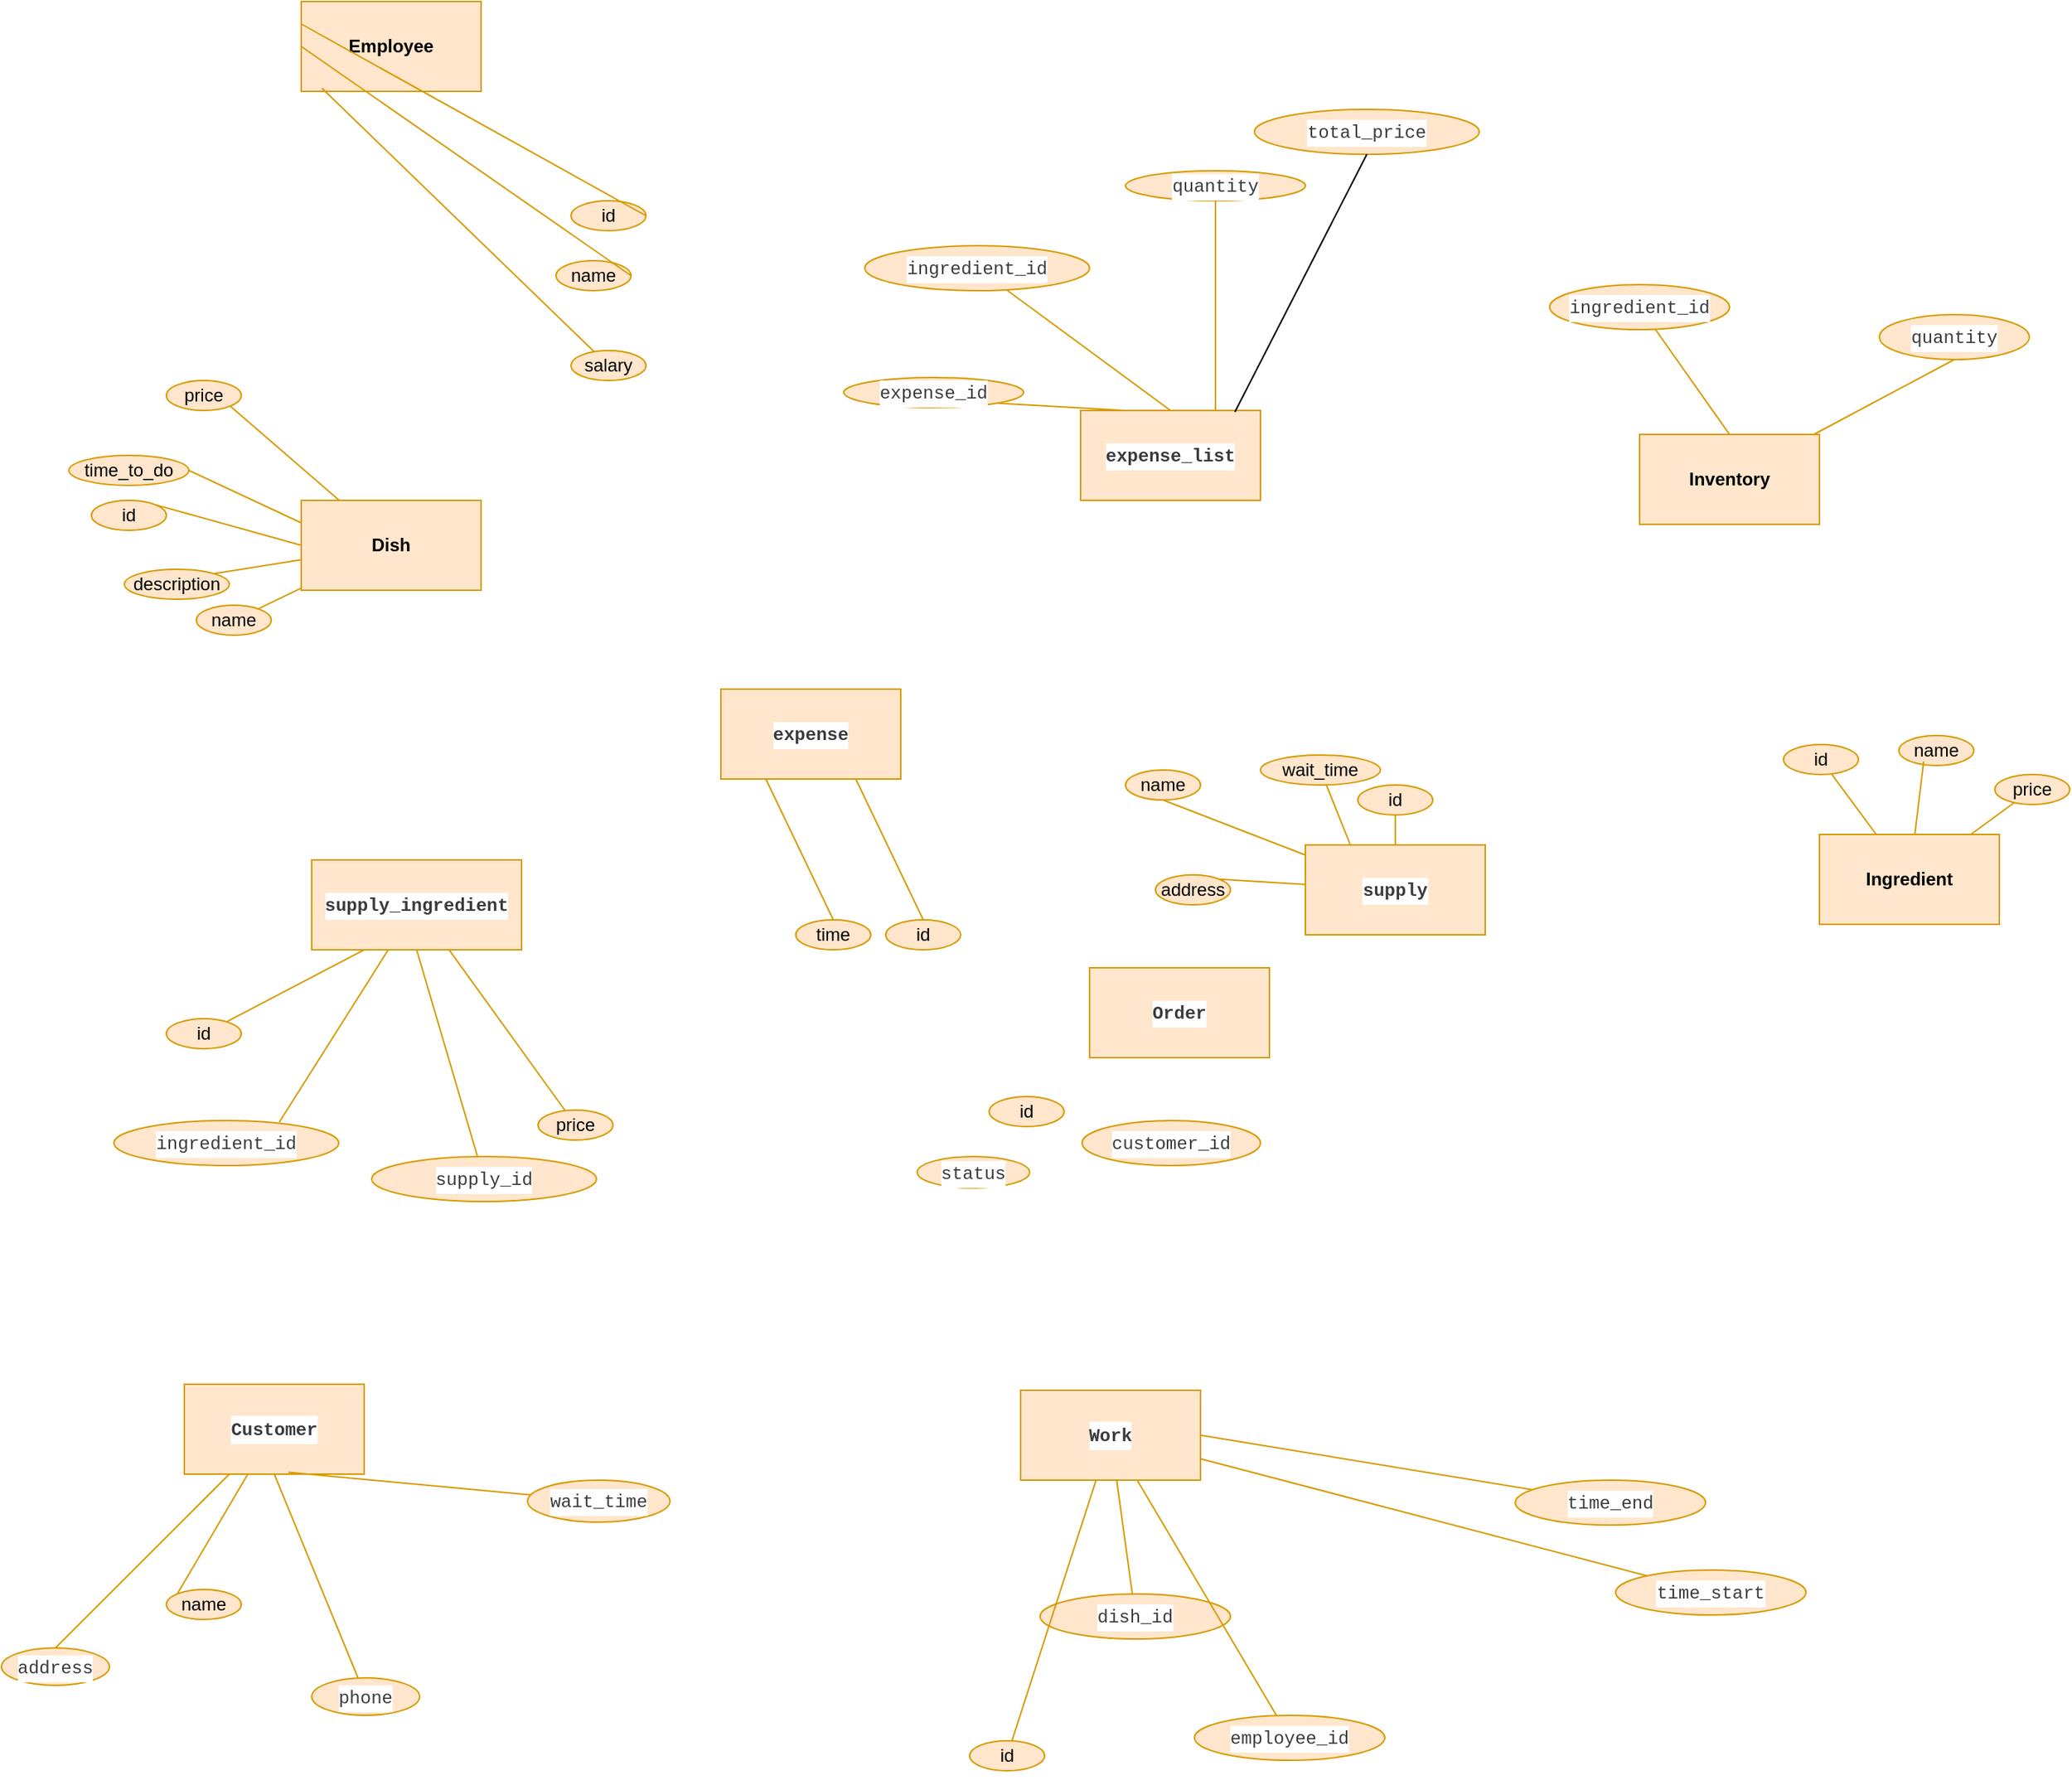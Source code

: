 <mxfile version="21.6.8" type="device">
  <diagram id="R2lEEEUBdFMjLlhIrx00" name="Page-1">
    <mxGraphModel dx="1363" dy="2063" grid="0" gridSize="10" guides="1" tooltips="1" connect="1" arrows="1" fold="1" page="1" pageScale="1" pageWidth="850" pageHeight="1100" math="0" shadow="0" extFonts="Permanent Marker^https://fonts.googleapis.com/css?family=Permanent+Marker">
      <root>
        <mxCell id="0" />
        <mxCell id="1" parent="0" />
        <mxCell id="n-qz_1Uwv-SLQy8fwbKy-13" value="&lt;b&gt;Ingredient&lt;/b&gt;" style="rounded=0;whiteSpace=wrap;html=1;fillColor=#ffe6cc;strokeColor=#d79b00;" parent="1" vertex="1">
          <mxGeometry x="1371" y="284" width="120" height="60" as="geometry" />
        </mxCell>
        <mxCell id="n-qz_1Uwv-SLQy8fwbKy-14" value="id" style="ellipse;whiteSpace=wrap;html=1;fillColor=#ffe6cc;strokeColor=#d79b00;" parent="1" vertex="1">
          <mxGeometry x="748" y="341" width="50" height="20" as="geometry" />
        </mxCell>
        <mxCell id="n-qz_1Uwv-SLQy8fwbKy-18" value="time" style="ellipse;whiteSpace=wrap;html=1;fillColor=#ffe6cc;strokeColor=#d79b00;" parent="1" vertex="1">
          <mxGeometry x="688" y="341" width="50" height="20" as="geometry" />
        </mxCell>
        <mxCell id="MQQ5RnTl3gj_54zcDAu4-7" value="&lt;div style=&quot;color: rgb(59, 59, 59); background-color: rgb(255, 255, 255); font-family: Menlo, Monaco, &amp;quot;Courier New&amp;quot;, monospace; line-height: 18px;&quot;&gt;&lt;div style=&quot;line-height: 18px;&quot;&gt;&lt;b&gt;expense&lt;/b&gt;&lt;/div&gt;&lt;/div&gt;" style="rounded=0;whiteSpace=wrap;html=1;fillColor=#ffe6cc;strokeColor=#d79b00;" vertex="1" parent="1">
          <mxGeometry x="638" y="187" width="120" height="60" as="geometry" />
        </mxCell>
        <mxCell id="MQQ5RnTl3gj_54zcDAu4-8" value="&lt;div style=&quot;color: rgb(59, 59, 59); background-color: rgb(255, 255, 255); font-family: Menlo, Monaco, &amp;quot;Courier New&amp;quot;, monospace; line-height: 18px;&quot;&gt;&lt;div style=&quot;line-height: 18px;&quot;&gt;&lt;div style=&quot;line-height: 18px;&quot;&gt;&lt;b&gt;expense_list&lt;/b&gt;&lt;/div&gt;&lt;/div&gt;&lt;/div&gt;" style="rounded=0;whiteSpace=wrap;html=1;fillColor=#ffe6cc;strokeColor=#d79b00;" vertex="1" parent="1">
          <mxGeometry x="878" y="1" width="120" height="60" as="geometry" />
        </mxCell>
        <mxCell id="MQQ5RnTl3gj_54zcDAu4-9" value="&lt;div style=&quot;color: rgb(59, 59, 59); background-color: rgb(255, 255, 255); font-family: Menlo, Monaco, &amp;quot;Courier New&amp;quot;, monospace; line-height: 18px;&quot;&gt;expense_id&lt;/div&gt;" style="ellipse;whiteSpace=wrap;html=1;fillColor=#ffe6cc;strokeColor=#d79b00;" vertex="1" parent="1">
          <mxGeometry x="720" y="-21" width="120" height="20" as="geometry" />
        </mxCell>
        <mxCell id="MQQ5RnTl3gj_54zcDAu4-10" value="&lt;div style=&quot;color: rgb(59, 59, 59); background-color: rgb(255, 255, 255); font-family: Menlo, Monaco, &amp;quot;Courier New&amp;quot;, monospace; line-height: 18px;&quot;&gt;&lt;div style=&quot;line-height: 18px;&quot;&gt;ingredient_id&lt;/div&gt;&lt;/div&gt;" style="ellipse;whiteSpace=wrap;html=1;fillColor=#ffe6cc;strokeColor=#d79b00;" vertex="1" parent="1">
          <mxGeometry x="734" y="-109" width="150" height="30" as="geometry" />
        </mxCell>
        <mxCell id="MQQ5RnTl3gj_54zcDAu4-11" value="&lt;div style=&quot;color: rgb(59, 59, 59); background-color: rgb(255, 255, 255); font-family: Menlo, Monaco, &amp;quot;Courier New&amp;quot;, monospace; line-height: 18px;&quot;&gt;&lt;div style=&quot;line-height: 18px;&quot;&gt;&lt;div style=&quot;line-height: 18px;&quot;&gt;&lt;div style=&quot;line-height: 18px;&quot;&gt;total_price&lt;/div&gt;&lt;/div&gt;&lt;/div&gt;&lt;/div&gt;" style="ellipse;whiteSpace=wrap;html=1;fillColor=#ffe6cc;strokeColor=#d79b00;" vertex="1" parent="1">
          <mxGeometry x="994" y="-200" width="150" height="30" as="geometry" />
        </mxCell>
        <mxCell id="MQQ5RnTl3gj_54zcDAu4-13" value="&lt;div style=&quot;color: rgb(59, 59, 59); background-color: rgb(255, 255, 255); font-family: Menlo, Monaco, &amp;quot;Courier New&amp;quot;, monospace; line-height: 18px;&quot;&gt;&lt;div style=&quot;line-height: 18px;&quot;&gt;quantity&lt;/div&gt;&lt;/div&gt;" style="ellipse;whiteSpace=wrap;html=1;fillColor=#ffe6cc;strokeColor=#d79b00;" vertex="1" parent="1">
          <mxGeometry x="908" y="-159" width="120" height="20" as="geometry" />
        </mxCell>
        <mxCell id="MQQ5RnTl3gj_54zcDAu4-14" value="&lt;div style=&quot;color: rgb(59, 59, 59); background-color: rgb(255, 255, 255); font-family: Menlo, Monaco, &amp;quot;Courier New&amp;quot;, monospace; line-height: 18px;&quot;&gt;&lt;div style=&quot;line-height: 18px;&quot;&gt;&lt;div style=&quot;line-height: 18px;&quot;&gt;&lt;b&gt;supply&lt;/b&gt;&lt;/div&gt;&lt;/div&gt;&lt;/div&gt;" style="rounded=0;whiteSpace=wrap;html=1;fillColor=#ffe6cc;strokeColor=#d79b00;" vertex="1" parent="1">
          <mxGeometry x="1028" y="291" width="120" height="60" as="geometry" />
        </mxCell>
        <mxCell id="MQQ5RnTl3gj_54zcDAu4-15" value="id" style="ellipse;whiteSpace=wrap;html=1;fillColor=#ffe6cc;strokeColor=#d79b00;" vertex="1" parent="1">
          <mxGeometry x="1063" y="251" width="50" height="20" as="geometry" />
        </mxCell>
        <mxCell id="MQQ5RnTl3gj_54zcDAu4-16" value="name" style="ellipse;whiteSpace=wrap;html=1;fillColor=#ffe6cc;strokeColor=#d79b00;" vertex="1" parent="1">
          <mxGeometry x="908" y="241" width="50" height="20" as="geometry" />
        </mxCell>
        <mxCell id="MQQ5RnTl3gj_54zcDAu4-17" value="address" style="ellipse;whiteSpace=wrap;html=1;fillColor=#ffe6cc;strokeColor=#d79b00;" vertex="1" parent="1">
          <mxGeometry x="928" y="311" width="50" height="20" as="geometry" />
        </mxCell>
        <mxCell id="MQQ5RnTl3gj_54zcDAu4-18" value="wait_time" style="ellipse;whiteSpace=wrap;html=1;fillColor=#ffe6cc;strokeColor=#d79b00;" vertex="1" parent="1">
          <mxGeometry x="998" y="231" width="80" height="20" as="geometry" />
        </mxCell>
        <mxCell id="MQQ5RnTl3gj_54zcDAu4-19" value="&lt;div style=&quot;color: rgb(59, 59, 59); background-color: rgb(255, 255, 255); font-family: Menlo, Monaco, &amp;quot;Courier New&amp;quot;, monospace; line-height: 18px;&quot;&gt;&lt;div style=&quot;line-height: 18px;&quot;&gt;&lt;div style=&quot;line-height: 18px;&quot;&gt;&lt;b&gt;supply_ingredient&lt;/b&gt;&lt;/div&gt;&lt;/div&gt;&lt;/div&gt;" style="rounded=0;whiteSpace=wrap;html=1;fillColor=#ffe6cc;strokeColor=#d79b00;" vertex="1" parent="1">
          <mxGeometry x="365" y="301" width="140" height="60" as="geometry" />
        </mxCell>
        <mxCell id="MQQ5RnTl3gj_54zcDAu4-20" value="&lt;div style=&quot;color: rgb(59, 59, 59); background-color: rgb(255, 255, 255); font-family: Menlo, Monaco, &amp;quot;Courier New&amp;quot;, monospace; line-height: 18px;&quot;&gt;&lt;div style=&quot;line-height: 18px;&quot;&gt;&lt;div style=&quot;line-height: 18px;&quot;&gt;&lt;div style=&quot;line-height: 18px;&quot;&gt;supply_id&lt;/div&gt;&lt;/div&gt;&lt;/div&gt;&lt;/div&gt;" style="ellipse;whiteSpace=wrap;html=1;fillColor=#ffe6cc;strokeColor=#d79b00;" vertex="1" parent="1">
          <mxGeometry x="405" y="499" width="150" height="30" as="geometry" />
        </mxCell>
        <mxCell id="MQQ5RnTl3gj_54zcDAu4-22" value="&lt;div style=&quot;color: rgb(59, 59, 59); background-color: rgb(255, 255, 255); font-family: Menlo, Monaco, &amp;quot;Courier New&amp;quot;, monospace; line-height: 18px;&quot;&gt;&lt;div style=&quot;line-height: 18px;&quot;&gt;&lt;div style=&quot;line-height: 18px;&quot;&gt;&lt;div style=&quot;line-height: 18px;&quot;&gt;ingredient_id&lt;/div&gt;&lt;/div&gt;&lt;/div&gt;&lt;/div&gt;" style="ellipse;whiteSpace=wrap;html=1;fillColor=#ffe6cc;strokeColor=#d79b00;" vertex="1" parent="1">
          <mxGeometry x="233" y="475" width="150" height="30" as="geometry" />
        </mxCell>
        <mxCell id="MQQ5RnTl3gj_54zcDAu4-23" value="id" style="ellipse;whiteSpace=wrap;html=1;fillColor=#ffe6cc;strokeColor=#d79b00;" vertex="1" parent="1">
          <mxGeometry x="268" y="407" width="50" height="20" as="geometry" />
        </mxCell>
        <mxCell id="MQQ5RnTl3gj_54zcDAu4-32" value="price" style="ellipse;whiteSpace=wrap;html=1;fillColor=#ffe6cc;strokeColor=#d79b00;" vertex="1" parent="1">
          <mxGeometry x="516" y="468" width="50" height="20" as="geometry" />
        </mxCell>
        <mxCell id="n-qz_1Uwv-SLQy8fwbKy-8" value="&lt;b&gt;Employee&lt;/b&gt;" style="rounded=0;whiteSpace=wrap;html=1;fillColor=#ffe6cc;strokeColor=#d79b00;" parent="1" vertex="1">
          <mxGeometry x="358" y="-272" width="120" height="60" as="geometry" />
        </mxCell>
        <mxCell id="n-qz_1Uwv-SLQy8fwbKy-9" value="id" style="ellipse;whiteSpace=wrap;html=1;fillColor=#ffe6cc;strokeColor=#d79b00;" parent="1" vertex="1">
          <mxGeometry x="538" y="-139" width="50" height="20" as="geometry" />
        </mxCell>
        <mxCell id="n-qz_1Uwv-SLQy8fwbKy-10" value="name" style="ellipse;whiteSpace=wrap;html=1;fillColor=#ffe6cc;strokeColor=#d79b00;" parent="1" vertex="1">
          <mxGeometry x="528" y="-99" width="50" height="20" as="geometry" />
        </mxCell>
        <mxCell id="n-qz_1Uwv-SLQy8fwbKy-12" value="salary" style="ellipse;whiteSpace=wrap;html=1;fillColor=#ffe6cc;strokeColor=#d79b00;" parent="1" vertex="1">
          <mxGeometry x="538" y="-39" width="50" height="20" as="geometry" />
        </mxCell>
        <mxCell id="n-qz_1Uwv-SLQy8fwbKy-1" value="&lt;b&gt;Dish&lt;/b&gt;" style="rounded=0;whiteSpace=wrap;html=1;container=0;fillColor=#ffe6cc;strokeColor=#d79b00;" parent="1" vertex="1">
          <mxGeometry x="358" y="61" width="120" height="60" as="geometry" />
        </mxCell>
        <mxCell id="n-qz_1Uwv-SLQy8fwbKy-2" value="id" style="ellipse;whiteSpace=wrap;html=1;container=0;fillColor=#ffe6cc;strokeColor=#d79b00;" parent="1" vertex="1">
          <mxGeometry x="218" y="61" width="50" height="20" as="geometry" />
        </mxCell>
        <mxCell id="n-qz_1Uwv-SLQy8fwbKy-4" value="name" style="ellipse;whiteSpace=wrap;html=1;container=0;fillColor=#ffe6cc;strokeColor=#d79b00;" parent="1" vertex="1">
          <mxGeometry x="288" y="131" width="50" height="20" as="geometry" />
        </mxCell>
        <mxCell id="n-qz_1Uwv-SLQy8fwbKy-5" value="description" style="ellipse;whiteSpace=wrap;html=1;container=0;fillColor=#ffe6cc;strokeColor=#d79b00;" parent="1" vertex="1">
          <mxGeometry x="240" y="107" width="70" height="20" as="geometry" />
        </mxCell>
        <mxCell id="n-qz_1Uwv-SLQy8fwbKy-6" value="price" style="ellipse;whiteSpace=wrap;html=1;container=0;fillColor=#ffe6cc;strokeColor=#d79b00;" parent="1" vertex="1">
          <mxGeometry x="268" y="-19" width="50" height="20" as="geometry" />
        </mxCell>
        <mxCell id="n-qz_1Uwv-SLQy8fwbKy-7" value="time_to_do" style="ellipse;whiteSpace=wrap;html=1;container=0;fillColor=#ffe6cc;strokeColor=#d79b00;" parent="1" vertex="1">
          <mxGeometry x="203" y="31" width="80" height="20" as="geometry" />
        </mxCell>
        <mxCell id="MQQ5RnTl3gj_54zcDAu4-39" value="id" style="ellipse;whiteSpace=wrap;html=1;fillColor=#ffe6cc;strokeColor=#d79b00;" vertex="1" parent="1">
          <mxGeometry x="1347" y="224" width="50" height="20" as="geometry" />
        </mxCell>
        <mxCell id="MQQ5RnTl3gj_54zcDAu4-40" value="name" style="ellipse;whiteSpace=wrap;html=1;fillColor=#ffe6cc;strokeColor=#d79b00;" vertex="1" parent="1">
          <mxGeometry x="1424" y="218" width="50" height="20" as="geometry" />
        </mxCell>
        <mxCell id="MQQ5RnTl3gj_54zcDAu4-41" value="price" style="ellipse;whiteSpace=wrap;html=1;fillColor=#ffe6cc;strokeColor=#d79b00;" vertex="1" parent="1">
          <mxGeometry x="1488" y="244" width="50" height="20" as="geometry" />
        </mxCell>
        <mxCell id="n-qz_1Uwv-SLQy8fwbKy-15" value="&lt;div style=&quot;color: rgb(59, 59, 59); background-color: rgb(255, 255, 255); font-family: Menlo, Monaco, &amp;quot;Courier New&amp;quot;, monospace; line-height: 18px;&quot;&gt;ingredient_id&lt;/div&gt;" style="ellipse;whiteSpace=wrap;html=1;fillColor=#ffe6cc;strokeColor=#d79b00;" parent="1" vertex="1">
          <mxGeometry x="1191" y="-83" width="120" height="30" as="geometry" />
        </mxCell>
        <mxCell id="MQQ5RnTl3gj_54zcDAu4-1" value="&lt;b&gt;Inventory&lt;/b&gt;" style="rounded=0;whiteSpace=wrap;html=1;fillColor=#ffe6cc;strokeColor=#d79b00;" vertex="1" parent="1">
          <mxGeometry x="1251" y="17" width="120" height="60" as="geometry" />
        </mxCell>
        <mxCell id="MQQ5RnTl3gj_54zcDAu4-2" value="&lt;div style=&quot;color: rgb(59, 59, 59); background-color: rgb(255, 255, 255); font-family: Menlo, Monaco, &amp;quot;Courier New&amp;quot;, monospace; line-height: 18px;&quot;&gt;quantity&lt;/div&gt;" style="ellipse;whiteSpace=wrap;html=1;fillColor=#ffe6cc;strokeColor=#d79b00;" vertex="1" parent="1">
          <mxGeometry x="1411" y="-63" width="100" height="30" as="geometry" />
        </mxCell>
        <mxCell id="MQQ5RnTl3gj_54zcDAu4-46" value="&lt;div style=&quot;color: rgb(59, 59, 59); background-color: rgb(255, 255, 255); font-family: Menlo, Monaco, &amp;quot;Courier New&amp;quot;, monospace; font-size: 12px; line-height: 18px;&quot;&gt;&lt;div style=&quot;line-height: 18px;&quot;&gt;&lt;div style=&quot;line-height: 18px;&quot;&gt;&lt;b&gt;Order&lt;/b&gt;&lt;/div&gt;&lt;/div&gt;&lt;/div&gt;" style="rounded=0;whiteSpace=wrap;html=1;fillColor=#ffe6cc;strokeColor=#d79b00;" vertex="1" parent="1">
          <mxGeometry x="884" y="373" width="120" height="60" as="geometry" />
        </mxCell>
        <mxCell id="MQQ5RnTl3gj_54zcDAu4-47" value="id" style="ellipse;whiteSpace=wrap;html=1;fillColor=#ffe6cc;strokeColor=#d79b00;" vertex="1" parent="1">
          <mxGeometry x="817" y="459" width="50" height="20" as="geometry" />
        </mxCell>
        <mxCell id="MQQ5RnTl3gj_54zcDAu4-48" value="&lt;div style=&quot;color: rgb(59, 59, 59); background-color: rgb(255, 255, 255); font-family: Menlo, Monaco, &amp;quot;Courier New&amp;quot;, monospace; line-height: 18px;&quot;&gt;customer_id&lt;/div&gt;" style="ellipse;whiteSpace=wrap;html=1;fillColor=#ffe6cc;strokeColor=#d79b00;" vertex="1" parent="1">
          <mxGeometry x="879" y="475" width="119" height="30" as="geometry" />
        </mxCell>
        <mxCell id="MQQ5RnTl3gj_54zcDAu4-51" value="&lt;div style=&quot;color: rgb(59, 59, 59); background-color: rgb(255, 255, 255); font-family: Menlo, Monaco, &amp;quot;Courier New&amp;quot;, monospace; line-height: 18px;&quot;&gt;status&lt;/div&gt;" style="ellipse;whiteSpace=wrap;html=1;fillColor=#ffe6cc;strokeColor=#d79b00;" vertex="1" parent="1">
          <mxGeometry x="769" y="499" width="75" height="21" as="geometry" />
        </mxCell>
        <mxCell id="MQQ5RnTl3gj_54zcDAu4-52" value="&lt;div style=&quot;background-color: rgb(255, 255, 255); line-height: 18px;&quot;&gt;&lt;div style=&quot;line-height: 18px;&quot;&gt;&lt;div style=&quot;line-height: 18px;&quot;&gt;&lt;font face=&quot;Menlo, Monaco, Courier New, monospace&quot; color=&quot;#3b3b3b&quot;&gt;&lt;b&gt;Customer&lt;/b&gt;&lt;/font&gt;&lt;br&gt;&lt;/div&gt;&lt;/div&gt;&lt;/div&gt;" style="rounded=0;whiteSpace=wrap;html=1;fillColor=#ffe6cc;strokeColor=#d79b00;" vertex="1" parent="1">
          <mxGeometry x="280" y="651" width="120" height="60" as="geometry" />
        </mxCell>
        <mxCell id="MQQ5RnTl3gj_54zcDAu4-53" value="id" style="ellipse;whiteSpace=wrap;html=1;fillColor=#ffe6cc;strokeColor=#d79b00;" vertex="1" parent="1">
          <mxGeometry x="804" y="889" width="50" height="20" as="geometry" />
        </mxCell>
        <mxCell id="MQQ5RnTl3gj_54zcDAu4-54" value="name" style="ellipse;whiteSpace=wrap;html=1;fillColor=#ffe6cc;strokeColor=#d79b00;" vertex="1" parent="1">
          <mxGeometry x="268" y="788" width="50" height="20" as="geometry" />
        </mxCell>
        <mxCell id="MQQ5RnTl3gj_54zcDAu4-55" value="&lt;div style=&quot;color: rgb(59, 59, 59); background-color: rgb(255, 255, 255); font-family: Menlo, Monaco, &amp;quot;Courier New&amp;quot;, monospace; line-height: 18px;&quot;&gt;address&lt;/div&gt;" style="ellipse;whiteSpace=wrap;html=1;fillColor=#ffe6cc;strokeColor=#d79b00;" vertex="1" parent="1">
          <mxGeometry x="158" y="827" width="72" height="25" as="geometry" />
        </mxCell>
        <mxCell id="MQQ5RnTl3gj_54zcDAu4-56" value="&lt;div style=&quot;color: rgb(59, 59, 59); background-color: rgb(255, 255, 255); font-family: Menlo, Monaco, &amp;quot;Courier New&amp;quot;, monospace; line-height: 18px;&quot;&gt;&lt;div style=&quot;line-height: 18px;&quot;&gt;phone&lt;/div&gt;&lt;/div&gt;" style="ellipse;whiteSpace=wrap;html=1;fillColor=#ffe6cc;strokeColor=#d79b00;" vertex="1" parent="1">
          <mxGeometry x="365" y="847" width="72" height="25" as="geometry" />
        </mxCell>
        <mxCell id="MQQ5RnTl3gj_54zcDAu4-57" value="&lt;div style=&quot;color: rgb(59, 59, 59); background-color: rgb(255, 255, 255); font-family: Menlo, Monaco, &amp;quot;Courier New&amp;quot;, monospace; line-height: 18px;&quot;&gt;wait_time&lt;/div&gt;" style="ellipse;whiteSpace=wrap;html=1;fillColor=#ffe6cc;strokeColor=#d79b00;" vertex="1" parent="1">
          <mxGeometry x="509" y="715" width="95" height="28" as="geometry" />
        </mxCell>
        <mxCell id="MQQ5RnTl3gj_54zcDAu4-58" value="&lt;div style=&quot;background-color: rgb(255, 255, 255); line-height: 18px;&quot;&gt;&lt;div style=&quot;line-height: 18px;&quot;&gt;&lt;div style=&quot;line-height: 18px;&quot;&gt;&lt;font face=&quot;Menlo, Monaco, Courier New, monospace&quot; color=&quot;#3b3b3b&quot;&gt;&lt;b&gt;Work&lt;/b&gt;&lt;/font&gt;&lt;br&gt;&lt;/div&gt;&lt;/div&gt;&lt;/div&gt;" style="rounded=0;whiteSpace=wrap;html=1;fillColor=#ffe6cc;strokeColor=#d79b00;" vertex="1" parent="1">
          <mxGeometry x="838" y="655" width="120" height="60" as="geometry" />
        </mxCell>
        <mxCell id="MQQ5RnTl3gj_54zcDAu4-59" value="&lt;div style=&quot;color: rgb(59, 59, 59); background-color: rgb(255, 255, 255); font-family: Menlo, Monaco, &amp;quot;Courier New&amp;quot;, monospace; line-height: 18px;&quot;&gt;employee_id&lt;/div&gt;" style="ellipse;whiteSpace=wrap;html=1;fillColor=#ffe6cc;strokeColor=#d79b00;" vertex="1" parent="1">
          <mxGeometry x="954" y="872" width="127" height="30" as="geometry" />
        </mxCell>
        <mxCell id="MQQ5RnTl3gj_54zcDAu4-61" value="&lt;div style=&quot;color: rgb(59, 59, 59); background-color: rgb(255, 255, 255); font-family: Menlo, Monaco, &amp;quot;Courier New&amp;quot;, monospace; line-height: 18px;&quot;&gt;&lt;div style=&quot;line-height: 18px;&quot;&gt;dish_id&lt;/div&gt;&lt;/div&gt;" style="ellipse;whiteSpace=wrap;html=1;fillColor=#ffe6cc;strokeColor=#d79b00;" vertex="1" parent="1">
          <mxGeometry x="851" y="791" width="127" height="30" as="geometry" />
        </mxCell>
        <mxCell id="MQQ5RnTl3gj_54zcDAu4-62" value="&lt;div style=&quot;color: rgb(59, 59, 59); background-color: rgb(255, 255, 255); font-family: Menlo, Monaco, &amp;quot;Courier New&amp;quot;, monospace; line-height: 18px;&quot;&gt;&lt;div style=&quot;line-height: 18px;&quot;&gt;&lt;div style=&quot;line-height: 18px;&quot;&gt;time_start&lt;/div&gt;&lt;/div&gt;&lt;/div&gt;" style="ellipse;whiteSpace=wrap;html=1;fillColor=#ffe6cc;strokeColor=#d79b00;" vertex="1" parent="1">
          <mxGeometry x="1235" y="775" width="127" height="30" as="geometry" />
        </mxCell>
        <mxCell id="MQQ5RnTl3gj_54zcDAu4-63" value="&lt;div style=&quot;color: rgb(59, 59, 59); background-color: rgb(255, 255, 255); font-family: Menlo, Monaco, &amp;quot;Courier New&amp;quot;, monospace; line-height: 18px;&quot;&gt;&lt;div style=&quot;line-height: 18px;&quot;&gt;&lt;div style=&quot;line-height: 18px;&quot;&gt;&lt;div style=&quot;line-height: 18px;&quot;&gt;time_end&lt;/div&gt;&lt;/div&gt;&lt;/div&gt;&lt;/div&gt;" style="ellipse;whiteSpace=wrap;html=1;fillColor=#ffe6cc;strokeColor=#d79b00;" vertex="1" parent="1">
          <mxGeometry x="1168" y="715" width="127" height="30" as="geometry" />
        </mxCell>
        <mxCell id="MQQ5RnTl3gj_54zcDAu4-73" value="" style="endArrow=none;html=1;rounded=0;fillColor=#ffe6cc;strokeColor=#d79b00;" edge="1" parent="1" source="MQQ5RnTl3gj_54zcDAu4-61" target="MQQ5RnTl3gj_54zcDAu4-58">
          <mxGeometry width="50" height="50" relative="1" as="geometry">
            <mxPoint x="816" y="635" as="sourcePoint" />
            <mxPoint x="866" y="585" as="targetPoint" />
          </mxGeometry>
        </mxCell>
        <mxCell id="MQQ5RnTl3gj_54zcDAu4-75" value="" style="endArrow=none;html=1;rounded=0;entryX=1;entryY=0.5;entryDx=0;entryDy=0;fillColor=#ffe6cc;strokeColor=#d79b00;" edge="1" parent="1" source="MQQ5RnTl3gj_54zcDAu4-63" target="MQQ5RnTl3gj_54zcDAu4-58">
          <mxGeometry width="50" height="50" relative="1" as="geometry">
            <mxPoint x="922" y="801" as="sourcePoint" />
            <mxPoint x="912" y="725" as="targetPoint" />
          </mxGeometry>
        </mxCell>
        <mxCell id="MQQ5RnTl3gj_54zcDAu4-76" value="" style="endArrow=none;html=1;rounded=0;fillColor=#ffe6cc;strokeColor=#d79b00;" edge="1" parent="1" source="MQQ5RnTl3gj_54zcDAu4-62" target="MQQ5RnTl3gj_54zcDAu4-58">
          <mxGeometry width="50" height="50" relative="1" as="geometry">
            <mxPoint x="1189" y="731" as="sourcePoint" />
            <mxPoint x="968" y="695" as="targetPoint" />
          </mxGeometry>
        </mxCell>
        <mxCell id="MQQ5RnTl3gj_54zcDAu4-77" value="" style="endArrow=none;html=1;rounded=0;fillColor=#ffe6cc;strokeColor=#d79b00;" edge="1" parent="1" source="MQQ5RnTl3gj_54zcDAu4-59" target="MQQ5RnTl3gj_54zcDAu4-58">
          <mxGeometry width="50" height="50" relative="1" as="geometry">
            <mxPoint x="1199" y="741" as="sourcePoint" />
            <mxPoint x="978" y="705" as="targetPoint" />
          </mxGeometry>
        </mxCell>
        <mxCell id="MQQ5RnTl3gj_54zcDAu4-78" value="" style="endArrow=none;html=1;rounded=0;fillColor=#ffe6cc;strokeColor=#d79b00;" edge="1" parent="1" source="MQQ5RnTl3gj_54zcDAu4-53" target="MQQ5RnTl3gj_54zcDAu4-58">
          <mxGeometry width="50" height="50" relative="1" as="geometry">
            <mxPoint x="1209" y="751" as="sourcePoint" />
            <mxPoint x="988" y="715" as="targetPoint" />
          </mxGeometry>
        </mxCell>
        <mxCell id="MQQ5RnTl3gj_54zcDAu4-80" style="edgeStyle=orthogonalEdgeStyle;rounded=0;orthogonalLoop=1;jettySize=auto;html=1;exitX=0.5;exitY=1;exitDx=0;exitDy=0;fillColor=#ffe6cc;strokeColor=#d79b00;" edge="1" parent="1" source="MQQ5RnTl3gj_54zcDAu4-53" target="MQQ5RnTl3gj_54zcDAu4-53">
          <mxGeometry relative="1" as="geometry" />
        </mxCell>
        <mxCell id="MQQ5RnTl3gj_54zcDAu4-82" value="" style="endArrow=none;html=1;rounded=0;entryX=0.579;entryY=0.98;entryDx=0;entryDy=0;entryPerimeter=0;fillColor=#ffe6cc;strokeColor=#d79b00;" edge="1" parent="1" source="MQQ5RnTl3gj_54zcDAu4-57" target="MQQ5RnTl3gj_54zcDAu4-52">
          <mxGeometry width="50" height="50" relative="1" as="geometry">
            <mxPoint x="1219" y="761" as="sourcePoint" />
            <mxPoint x="998" y="725" as="targetPoint" />
          </mxGeometry>
        </mxCell>
        <mxCell id="MQQ5RnTl3gj_54zcDAu4-83" value="" style="endArrow=none;html=1;rounded=0;exitX=0;exitY=0;exitDx=0;exitDy=0;fillColor=#ffe6cc;strokeColor=#d79b00;" edge="1" parent="1" source="MQQ5RnTl3gj_54zcDAu4-54" target="MQQ5RnTl3gj_54zcDAu4-52">
          <mxGeometry width="50" height="50" relative="1" as="geometry">
            <mxPoint x="182" y="789" as="sourcePoint" />
            <mxPoint x="359" y="720" as="targetPoint" />
          </mxGeometry>
        </mxCell>
        <mxCell id="MQQ5RnTl3gj_54zcDAu4-84" value="" style="endArrow=none;html=1;rounded=0;entryX=0.5;entryY=1;entryDx=0;entryDy=0;fillColor=#ffe6cc;strokeColor=#d79b00;" edge="1" parent="1" source="MQQ5RnTl3gj_54zcDAu4-56" target="MQQ5RnTl3gj_54zcDAu4-52">
          <mxGeometry width="50" height="50" relative="1" as="geometry">
            <mxPoint x="192" y="799" as="sourcePoint" />
            <mxPoint x="369" y="730" as="targetPoint" />
          </mxGeometry>
        </mxCell>
        <mxCell id="MQQ5RnTl3gj_54zcDAu4-85" value="" style="endArrow=none;html=1;rounded=0;exitX=0.5;exitY=0;exitDx=0;exitDy=0;fillColor=#ffe6cc;strokeColor=#d79b00;" edge="1" parent="1" source="MQQ5RnTl3gj_54zcDAu4-55" target="MQQ5RnTl3gj_54zcDAu4-52">
          <mxGeometry width="50" height="50" relative="1" as="geometry">
            <mxPoint x="202" y="809" as="sourcePoint" />
            <mxPoint x="379" y="740" as="targetPoint" />
          </mxGeometry>
        </mxCell>
        <mxCell id="MQQ5RnTl3gj_54zcDAu4-86" value="" style="endArrow=none;html=1;rounded=0;exitX=0.736;exitY=0.033;exitDx=0;exitDy=0;exitPerimeter=0;fillColor=#ffe6cc;strokeColor=#d79b00;" edge="1" parent="1" source="MQQ5RnTl3gj_54zcDAu4-22" target="MQQ5RnTl3gj_54zcDAu4-19">
          <mxGeometry width="50" height="50" relative="1" as="geometry">
            <mxPoint x="212" y="819" as="sourcePoint" />
            <mxPoint x="389" y="750" as="targetPoint" />
          </mxGeometry>
        </mxCell>
        <mxCell id="MQQ5RnTl3gj_54zcDAu4-87" value="" style="endArrow=none;html=1;rounded=0;entryX=0.25;entryY=1;entryDx=0;entryDy=0;fillColor=#ffe6cc;strokeColor=#d79b00;" edge="1" parent="1" source="MQQ5RnTl3gj_54zcDAu4-23" target="MQQ5RnTl3gj_54zcDAu4-19">
          <mxGeometry width="50" height="50" relative="1" as="geometry">
            <mxPoint x="222" y="829" as="sourcePoint" />
            <mxPoint x="399" y="760" as="targetPoint" />
          </mxGeometry>
        </mxCell>
        <mxCell id="MQQ5RnTl3gj_54zcDAu4-88" value="" style="endArrow=none;html=1;rounded=0;entryX=0.5;entryY=1;entryDx=0;entryDy=0;fillColor=#ffe6cc;strokeColor=#d79b00;" edge="1" parent="1" source="MQQ5RnTl3gj_54zcDAu4-20" target="MQQ5RnTl3gj_54zcDAu4-19">
          <mxGeometry width="50" height="50" relative="1" as="geometry">
            <mxPoint x="281" y="310" as="sourcePoint" />
            <mxPoint x="368" y="367" as="targetPoint" />
          </mxGeometry>
        </mxCell>
        <mxCell id="MQQ5RnTl3gj_54zcDAu4-89" value="" style="endArrow=none;html=1;rounded=0;fillColor=#ffe6cc;strokeColor=#d79b00;" edge="1" parent="1" source="MQQ5RnTl3gj_54zcDAu4-32" target="MQQ5RnTl3gj_54zcDAu4-19">
          <mxGeometry width="50" height="50" relative="1" as="geometry">
            <mxPoint x="291" y="320" as="sourcePoint" />
            <mxPoint x="378" y="377" as="targetPoint" />
          </mxGeometry>
        </mxCell>
        <mxCell id="MQQ5RnTl3gj_54zcDAu4-90" value="" style="endArrow=none;html=1;rounded=0;exitX=1;exitY=1;exitDx=0;exitDy=0;fillColor=#ffe6cc;strokeColor=#d79b00;" edge="1" parent="1" source="n-qz_1Uwv-SLQy8fwbKy-6" target="n-qz_1Uwv-SLQy8fwbKy-1">
          <mxGeometry width="50" height="50" relative="1" as="geometry">
            <mxPoint x="301" y="330" as="sourcePoint" />
            <mxPoint x="388" y="387" as="targetPoint" />
          </mxGeometry>
        </mxCell>
        <mxCell id="MQQ5RnTl3gj_54zcDAu4-91" value="" style="endArrow=none;html=1;rounded=0;entryX=0;entryY=0.25;entryDx=0;entryDy=0;exitX=1;exitY=0.5;exitDx=0;exitDy=0;fillColor=#ffe6cc;strokeColor=#d79b00;" edge="1" parent="1" source="n-qz_1Uwv-SLQy8fwbKy-7" target="n-qz_1Uwv-SLQy8fwbKy-1">
          <mxGeometry width="50" height="50" relative="1" as="geometry">
            <mxPoint x="320" y="8" as="sourcePoint" />
            <mxPoint x="368" y="86" as="targetPoint" />
          </mxGeometry>
        </mxCell>
        <mxCell id="MQQ5RnTl3gj_54zcDAu4-92" value="" style="endArrow=none;html=1;rounded=0;entryX=0;entryY=0.5;entryDx=0;entryDy=0;exitX=1;exitY=0;exitDx=0;exitDy=0;fillColor=#ffe6cc;strokeColor=#d79b00;" edge="1" parent="1" source="n-qz_1Uwv-SLQy8fwbKy-2" target="n-qz_1Uwv-SLQy8fwbKy-1">
          <mxGeometry width="50" height="50" relative="1" as="geometry">
            <mxPoint x="330" y="18" as="sourcePoint" />
            <mxPoint x="378" y="96" as="targetPoint" />
          </mxGeometry>
        </mxCell>
        <mxCell id="MQQ5RnTl3gj_54zcDAu4-93" value="" style="endArrow=none;html=1;rounded=0;fillColor=#ffe6cc;strokeColor=#d79b00;" edge="1" parent="1" source="n-qz_1Uwv-SLQy8fwbKy-4" target="n-qz_1Uwv-SLQy8fwbKy-1">
          <mxGeometry width="50" height="50" relative="1" as="geometry">
            <mxPoint x="270" y="74" as="sourcePoint" />
            <mxPoint x="368" y="101" as="targetPoint" />
          </mxGeometry>
        </mxCell>
        <mxCell id="MQQ5RnTl3gj_54zcDAu4-94" value="" style="endArrow=none;html=1;rounded=0;exitX=1;exitY=0;exitDx=0;exitDy=0;fillColor=#ffe6cc;strokeColor=#d79b00;" edge="1" parent="1" source="n-qz_1Uwv-SLQy8fwbKy-5" target="n-qz_1Uwv-SLQy8fwbKy-1">
          <mxGeometry width="50" height="50" relative="1" as="geometry">
            <mxPoint x="280" y="84" as="sourcePoint" />
            <mxPoint x="378" y="111" as="targetPoint" />
          </mxGeometry>
        </mxCell>
        <mxCell id="MQQ5RnTl3gj_54zcDAu4-95" value="" style="endArrow=none;html=1;rounded=0;entryX=0;entryY=0.25;entryDx=0;entryDy=0;exitX=1;exitY=0.5;exitDx=0;exitDy=0;fillColor=#ffe6cc;strokeColor=#d79b00;" edge="1" parent="1" source="n-qz_1Uwv-SLQy8fwbKy-9" target="n-qz_1Uwv-SLQy8fwbKy-8">
          <mxGeometry width="50" height="50" relative="1" as="geometry">
            <mxPoint x="290" y="94" as="sourcePoint" />
            <mxPoint x="388" y="121" as="targetPoint" />
          </mxGeometry>
        </mxCell>
        <mxCell id="MQQ5RnTl3gj_54zcDAu4-97" value="" style="endArrow=none;html=1;rounded=0;entryX=0;entryY=0.5;entryDx=0;entryDy=0;exitX=1;exitY=0.5;exitDx=0;exitDy=0;fillColor=#ffe6cc;strokeColor=#d79b00;" edge="1" parent="1" source="n-qz_1Uwv-SLQy8fwbKy-10" target="n-qz_1Uwv-SLQy8fwbKy-8">
          <mxGeometry width="50" height="50" relative="1" as="geometry">
            <mxPoint x="300" y="104" as="sourcePoint" />
            <mxPoint x="398" y="131" as="targetPoint" />
          </mxGeometry>
        </mxCell>
        <mxCell id="MQQ5RnTl3gj_54zcDAu4-98" value="" style="endArrow=none;html=1;rounded=0;entryX=0.115;entryY=0.965;entryDx=0;entryDy=0;entryPerimeter=0;fillColor=#ffe6cc;strokeColor=#d79b00;" edge="1" parent="1" source="n-qz_1Uwv-SLQy8fwbKy-12" target="n-qz_1Uwv-SLQy8fwbKy-8">
          <mxGeometry width="50" height="50" relative="1" as="geometry">
            <mxPoint x="588" y="-79" as="sourcePoint" />
            <mxPoint x="628" y="-99" as="targetPoint" />
          </mxGeometry>
        </mxCell>
        <mxCell id="MQQ5RnTl3gj_54zcDAu4-99" value="" style="endArrow=none;html=1;rounded=0;entryX=0.5;entryY=0;entryDx=0;entryDy=0;fillColor=#ffe6cc;strokeColor=#d79b00;" edge="1" parent="1" source="MQQ5RnTl3gj_54zcDAu4-10" target="MQQ5RnTl3gj_54zcDAu4-8">
          <mxGeometry width="50" height="50" relative="1" as="geometry">
            <mxPoint x="598" y="-69" as="sourcePoint" />
            <mxPoint x="638" y="-89" as="targetPoint" />
          </mxGeometry>
        </mxCell>
        <mxCell id="MQQ5RnTl3gj_54zcDAu4-100" value="" style="endArrow=none;html=1;rounded=0;entryX=0.25;entryY=0;entryDx=0;entryDy=0;exitX=1;exitY=1;exitDx=0;exitDy=0;fillColor=#ffe6cc;strokeColor=#d79b00;" edge="1" parent="1" source="MQQ5RnTl3gj_54zcDAu4-9" target="MQQ5RnTl3gj_54zcDAu4-8">
          <mxGeometry width="50" height="50" relative="1" as="geometry">
            <mxPoint x="608" y="-59" as="sourcePoint" />
            <mxPoint x="648" y="-79" as="targetPoint" />
          </mxGeometry>
        </mxCell>
        <mxCell id="MQQ5RnTl3gj_54zcDAu4-101" value="" style="endArrow=none;html=1;rounded=0;entryX=0.75;entryY=0;entryDx=0;entryDy=0;exitX=0.5;exitY=1;exitDx=0;exitDy=0;fillColor=#ffe6cc;strokeColor=#d79b00;" edge="1" parent="1" source="MQQ5RnTl3gj_54zcDAu4-13" target="MQQ5RnTl3gj_54zcDAu4-8">
          <mxGeometry width="50" height="50" relative="1" as="geometry">
            <mxPoint x="618" y="-49" as="sourcePoint" />
            <mxPoint x="658" y="-69" as="targetPoint" />
          </mxGeometry>
        </mxCell>
        <mxCell id="MQQ5RnTl3gj_54zcDAu4-102" value="" style="endArrow=none;html=1;rounded=0;entryX=0.858;entryY=0.017;entryDx=0;entryDy=0;exitX=0.5;exitY=1;exitDx=0;exitDy=0;entryPerimeter=0;" edge="1" parent="1" source="MQQ5RnTl3gj_54zcDAu4-11" target="MQQ5RnTl3gj_54zcDAu4-8">
          <mxGeometry width="50" height="50" relative="1" as="geometry">
            <mxPoint x="978" y="-129" as="sourcePoint" />
            <mxPoint x="978" y="11" as="targetPoint" />
          </mxGeometry>
        </mxCell>
        <mxCell id="MQQ5RnTl3gj_54zcDAu4-103" value="" style="endArrow=none;html=1;rounded=0;entryX=0.25;entryY=1;entryDx=0;entryDy=0;exitX=0.5;exitY=0;exitDx=0;exitDy=0;fillColor=#ffe6cc;strokeColor=#d79b00;" edge="1" parent="1" source="n-qz_1Uwv-SLQy8fwbKy-18" target="MQQ5RnTl3gj_54zcDAu4-7">
          <mxGeometry width="50" height="50" relative="1" as="geometry">
            <mxPoint x="988" y="-119" as="sourcePoint" />
            <mxPoint x="988" y="21" as="targetPoint" />
          </mxGeometry>
        </mxCell>
        <mxCell id="MQQ5RnTl3gj_54zcDAu4-104" value="" style="endArrow=none;html=1;rounded=0;entryX=0.75;entryY=1;entryDx=0;entryDy=0;exitX=0.5;exitY=0;exitDx=0;exitDy=0;fillColor=#ffe6cc;strokeColor=#d79b00;" edge="1" parent="1" source="n-qz_1Uwv-SLQy8fwbKy-14" target="MQQ5RnTl3gj_54zcDAu4-7">
          <mxGeometry width="50" height="50" relative="1" as="geometry">
            <mxPoint x="998" y="-109" as="sourcePoint" />
            <mxPoint x="998" y="31" as="targetPoint" />
          </mxGeometry>
        </mxCell>
        <mxCell id="MQQ5RnTl3gj_54zcDAu4-105" value="" style="endArrow=none;html=1;rounded=0;entryX=0.25;entryY=0;entryDx=0;entryDy=0;fillColor=#ffe6cc;strokeColor=#d79b00;" edge="1" parent="1" source="MQQ5RnTl3gj_54zcDAu4-18" target="MQQ5RnTl3gj_54zcDAu4-14">
          <mxGeometry width="50" height="50" relative="1" as="geometry">
            <mxPoint x="1008" y="-99" as="sourcePoint" />
            <mxPoint x="1008" y="41" as="targetPoint" />
          </mxGeometry>
        </mxCell>
        <mxCell id="MQQ5RnTl3gj_54zcDAu4-106" value="" style="endArrow=none;html=1;rounded=0;exitX=1;exitY=0;exitDx=0;exitDy=0;fillColor=#ffe6cc;strokeColor=#d79b00;" edge="1" parent="1" source="MQQ5RnTl3gj_54zcDAu4-17" target="MQQ5RnTl3gj_54zcDAu4-14">
          <mxGeometry width="50" height="50" relative="1" as="geometry">
            <mxPoint x="1018" y="-89" as="sourcePoint" />
            <mxPoint x="1018" y="51" as="targetPoint" />
          </mxGeometry>
        </mxCell>
        <mxCell id="MQQ5RnTl3gj_54zcDAu4-107" value="" style="endArrow=none;html=1;rounded=0;exitX=0.5;exitY=1;exitDx=0;exitDy=0;fillColor=#ffe6cc;strokeColor=#d79b00;" edge="1" parent="1" source="MQQ5RnTl3gj_54zcDAu4-16" target="MQQ5RnTl3gj_54zcDAu4-14">
          <mxGeometry width="50" height="50" relative="1" as="geometry">
            <mxPoint x="1028" y="-79" as="sourcePoint" />
            <mxPoint x="1028" y="61" as="targetPoint" />
          </mxGeometry>
        </mxCell>
        <mxCell id="MQQ5RnTl3gj_54zcDAu4-108" value="" style="endArrow=none;html=1;rounded=0;exitX=0.5;exitY=1;exitDx=0;exitDy=0;fillColor=#ffe6cc;strokeColor=#d79b00;" edge="1" parent="1" source="MQQ5RnTl3gj_54zcDAu4-15" target="MQQ5RnTl3gj_54zcDAu4-14">
          <mxGeometry width="50" height="50" relative="1" as="geometry">
            <mxPoint x="1038" y="-69" as="sourcePoint" />
            <mxPoint x="1038" y="71" as="targetPoint" />
          </mxGeometry>
        </mxCell>
        <mxCell id="MQQ5RnTl3gj_54zcDAu4-109" value="" style="endArrow=none;html=1;rounded=0;entryX=0.5;entryY=0;entryDx=0;entryDy=0;fillColor=#ffe6cc;strokeColor=#d79b00;" edge="1" parent="1" source="n-qz_1Uwv-SLQy8fwbKy-15" target="MQQ5RnTl3gj_54zcDAu4-1">
          <mxGeometry width="50" height="50" relative="1" as="geometry">
            <mxPoint x="1048" y="-59" as="sourcePoint" />
            <mxPoint x="1048" y="81" as="targetPoint" />
          </mxGeometry>
        </mxCell>
        <mxCell id="MQQ5RnTl3gj_54zcDAu4-110" value="" style="endArrow=none;html=1;rounded=0;exitX=0.5;exitY=1;exitDx=0;exitDy=0;fillColor=#ffe6cc;strokeColor=#d79b00;" edge="1" parent="1" source="MQQ5RnTl3gj_54zcDAu4-2" target="MQQ5RnTl3gj_54zcDAu4-1">
          <mxGeometry width="50" height="50" relative="1" as="geometry">
            <mxPoint x="1058" y="-49" as="sourcePoint" />
            <mxPoint x="1058" y="91" as="targetPoint" />
          </mxGeometry>
        </mxCell>
        <mxCell id="MQQ5RnTl3gj_54zcDAu4-111" value="" style="endArrow=none;html=1;rounded=0;fillColor=#ffe6cc;strokeColor=#d79b00;" edge="1" parent="1" source="MQQ5RnTl3gj_54zcDAu4-39" target="n-qz_1Uwv-SLQy8fwbKy-13">
          <mxGeometry width="50" height="50" relative="1" as="geometry">
            <mxPoint x="1068" y="-39" as="sourcePoint" />
            <mxPoint x="1068" y="101" as="targetPoint" />
          </mxGeometry>
        </mxCell>
        <mxCell id="MQQ5RnTl3gj_54zcDAu4-112" value="" style="endArrow=none;html=1;rounded=0;exitX=0.331;exitY=0.867;exitDx=0;exitDy=0;exitPerimeter=0;fillColor=#ffe6cc;strokeColor=#d79b00;" edge="1" parent="1" source="MQQ5RnTl3gj_54zcDAu4-40" target="n-qz_1Uwv-SLQy8fwbKy-13">
          <mxGeometry width="50" height="50" relative="1" as="geometry">
            <mxPoint x="1078" y="-29" as="sourcePoint" />
            <mxPoint x="1078" y="111" as="targetPoint" />
          </mxGeometry>
        </mxCell>
        <mxCell id="MQQ5RnTl3gj_54zcDAu4-113" value="" style="endArrow=none;html=1;rounded=0;fillColor=#ffe6cc;strokeColor=#d79b00;" edge="1" parent="1" source="MQQ5RnTl3gj_54zcDAu4-41" target="n-qz_1Uwv-SLQy8fwbKy-13">
          <mxGeometry width="50" height="50" relative="1" as="geometry">
            <mxPoint x="1088" y="-19" as="sourcePoint" />
            <mxPoint x="1088" y="121" as="targetPoint" />
          </mxGeometry>
        </mxCell>
      </root>
    </mxGraphModel>
  </diagram>
</mxfile>

